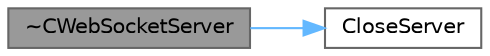 digraph "~CWebSocketServer"
{
 // LATEX_PDF_SIZE
  bgcolor="transparent";
  edge [fontname=Helvetica,fontsize=10,labelfontname=Helvetica,labelfontsize=10];
  node [fontname=Helvetica,fontsize=10,shape=box,height=0.2,width=0.4];
  rankdir="LR";
  Node1 [id="Node000001",label="~CWebSocketServer",height=0.2,width=0.4,color="gray40", fillcolor="grey60", style="filled", fontcolor="black",tooltip=" "];
  Node1 -> Node2 [id="edge1_Node000001_Node000002",color="steelblue1",style="solid",tooltip=" "];
  Node2 [id="Node000002",label="CloseServer",height=0.2,width=0.4,color="grey40", fillcolor="white", style="filled",URL="$class_c_web_socket_server.html#ac73e9118acf94317f4cf4e6a8a71a61c",tooltip="关闭服务器"];
}

